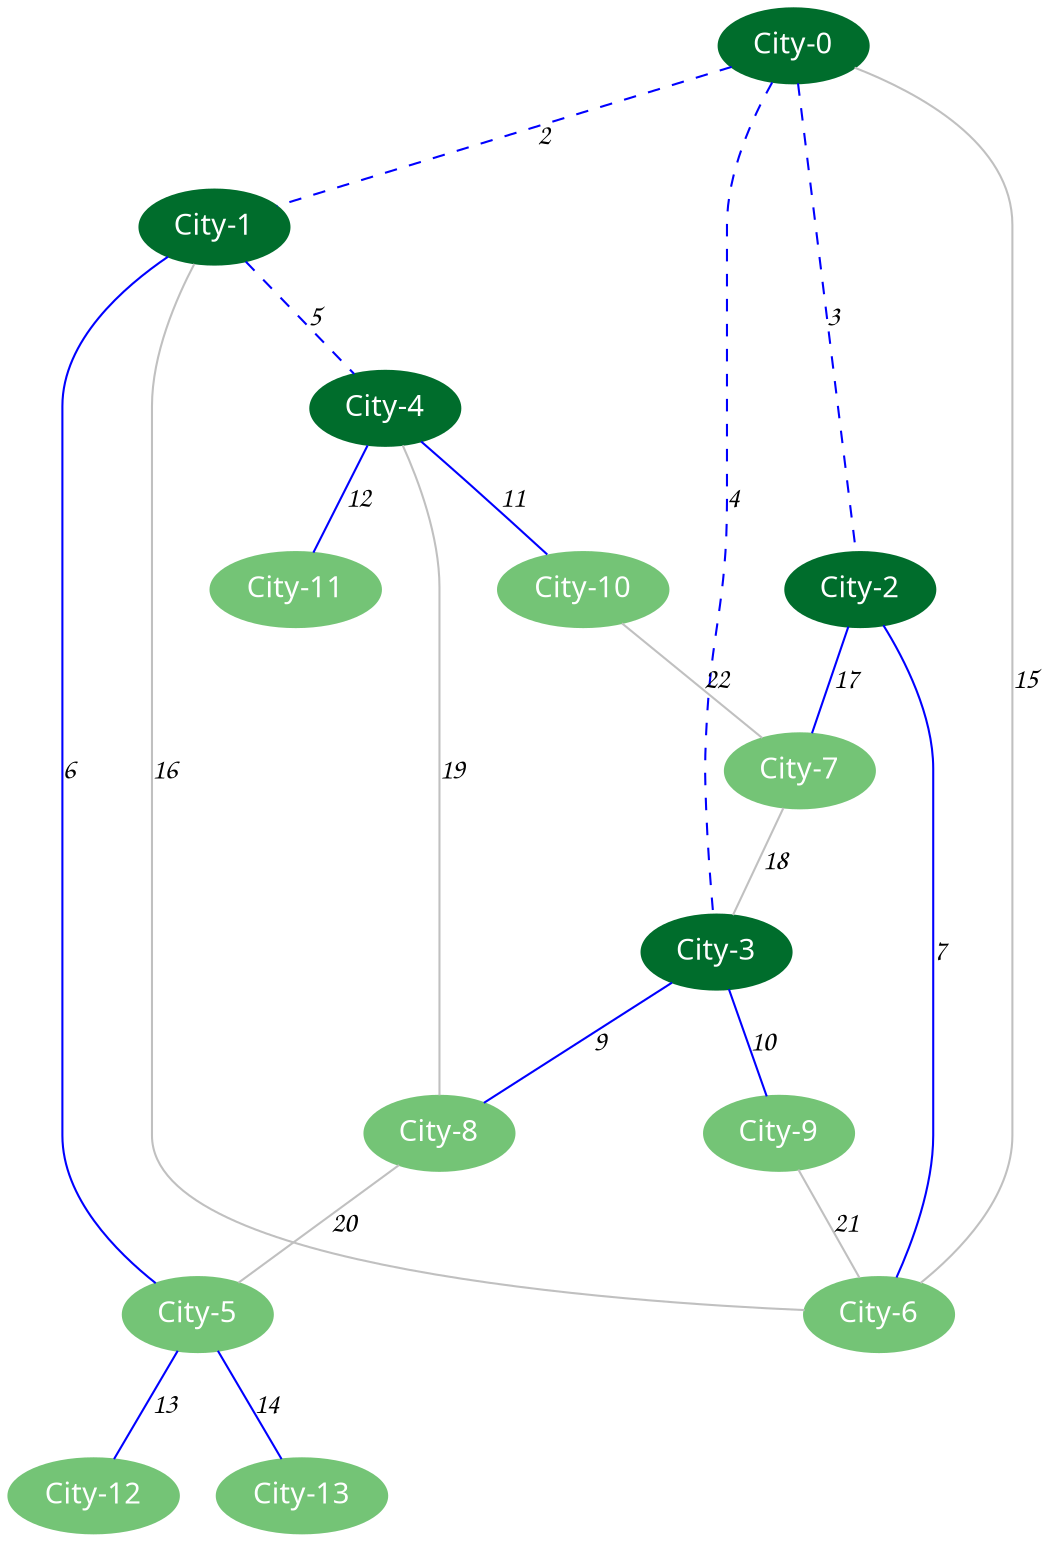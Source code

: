 strict graph G{    fontname="Papyrus"
    node [fontname="Papyrus",colorscheme=greens9]
    edge [fontname="Comic Sans MS"]
0 [label="City-0", style=filled, color=8,fontcolor=white]
1 [label="City-1", style=filled, color=8,fontcolor=white]
2 [label="City-2", style=filled, color=8,fontcolor=white]
3 [label="City-3", style=filled, color=8,fontcolor=white]
4 [label="City-4", style=filled, color=8,fontcolor=white]
5 [label="City-5", style=filled, color=5,fontcolor=white]
6 [label="City-6", style=filled, color=5,fontcolor=white]
7 [label="City-7", style=filled, color=5,fontcolor=white]
8 [label="City-8", style=filled, color=5,fontcolor=white]
9 [label="City-9", style=filled, color=5,fontcolor=white]
10 [label="City-10", style=filled, color=5,fontcolor=white]
11 [label="City-11", style=filled, color=5,fontcolor=white]
12 [label="City-12", style=filled, color=5,fontcolor=white]
13 [label="City-13", style=filled, color=5,fontcolor=white]
0 -- 1 [label=2, style=dashed, color=gray]
0 -- 2 [label=3, style=dashed, color=gray]
0 -- 3 [label=4, style=dashed, color=gray]
1 -- 4 [label=5, style=dashed, color=gray]
1 -- 5 [label=6, style=line, color=gray]
2 -- 6 [label=7, style=line, color=gray]
2 -- 7 [label=8, style=line, color=gray]
3 -- 8 [label=9, style=line, color=gray]
3 -- 9 [label=10, style=line, color=gray]
4 -- 10 [label=11, style=line, color=gray]
4 -- 11 [label=12, style=line, color=gray]
5 -- 12 [label=13, style=line, color=gray]
5 -- 13 [label=14, style=line, color=gray]
6 -- 0 [label=15, style=line, color=gray]
6 -- 1 [label=16, style=line, color=gray]
7 -- 2 [label=17, style=line, color=gray]
7 -- 3 [label=18, style=line, color=gray]
8 -- 4 [label=19, style=line, color=gray]
8 -- 5 [label=20, style=line, color=gray]
9 -- 6 [label=21, style=line, color=gray]
10 -- 7 [label=22, style=line, color=gray]
1 -- 4 [label=5, style=dashed, color=blue]
0 -- 3 [label=4, style=dashed, color=blue]
0 -- 2 [label=3, style=dashed, color=blue]
0 -- 1 [label=2, style=dashed, color=blue]
5 -- 1 [label=6, style=line, color=blue]
6 -- 2 [label=7, style=line, color=blue]
7 -- 2 [label=8, style=line, color=blue]
7 -- 2 [label=17, style=line, color=blue]
8 -- 3 [label=9, style=line, color=blue]
9 -- 3 [label=10, style=line, color=blue]
10 -- 4 [label=11, style=line, color=blue]
11 -- 4 [label=12, style=line, color=blue]
12 -- 5 [label=13, style=line, color=blue]
5 -- 1 [label=6, style=line, color=blue]
13 -- 5 [label=14, style=line, color=blue]
5 -- 1 [label=6, style=line, color=blue]
}